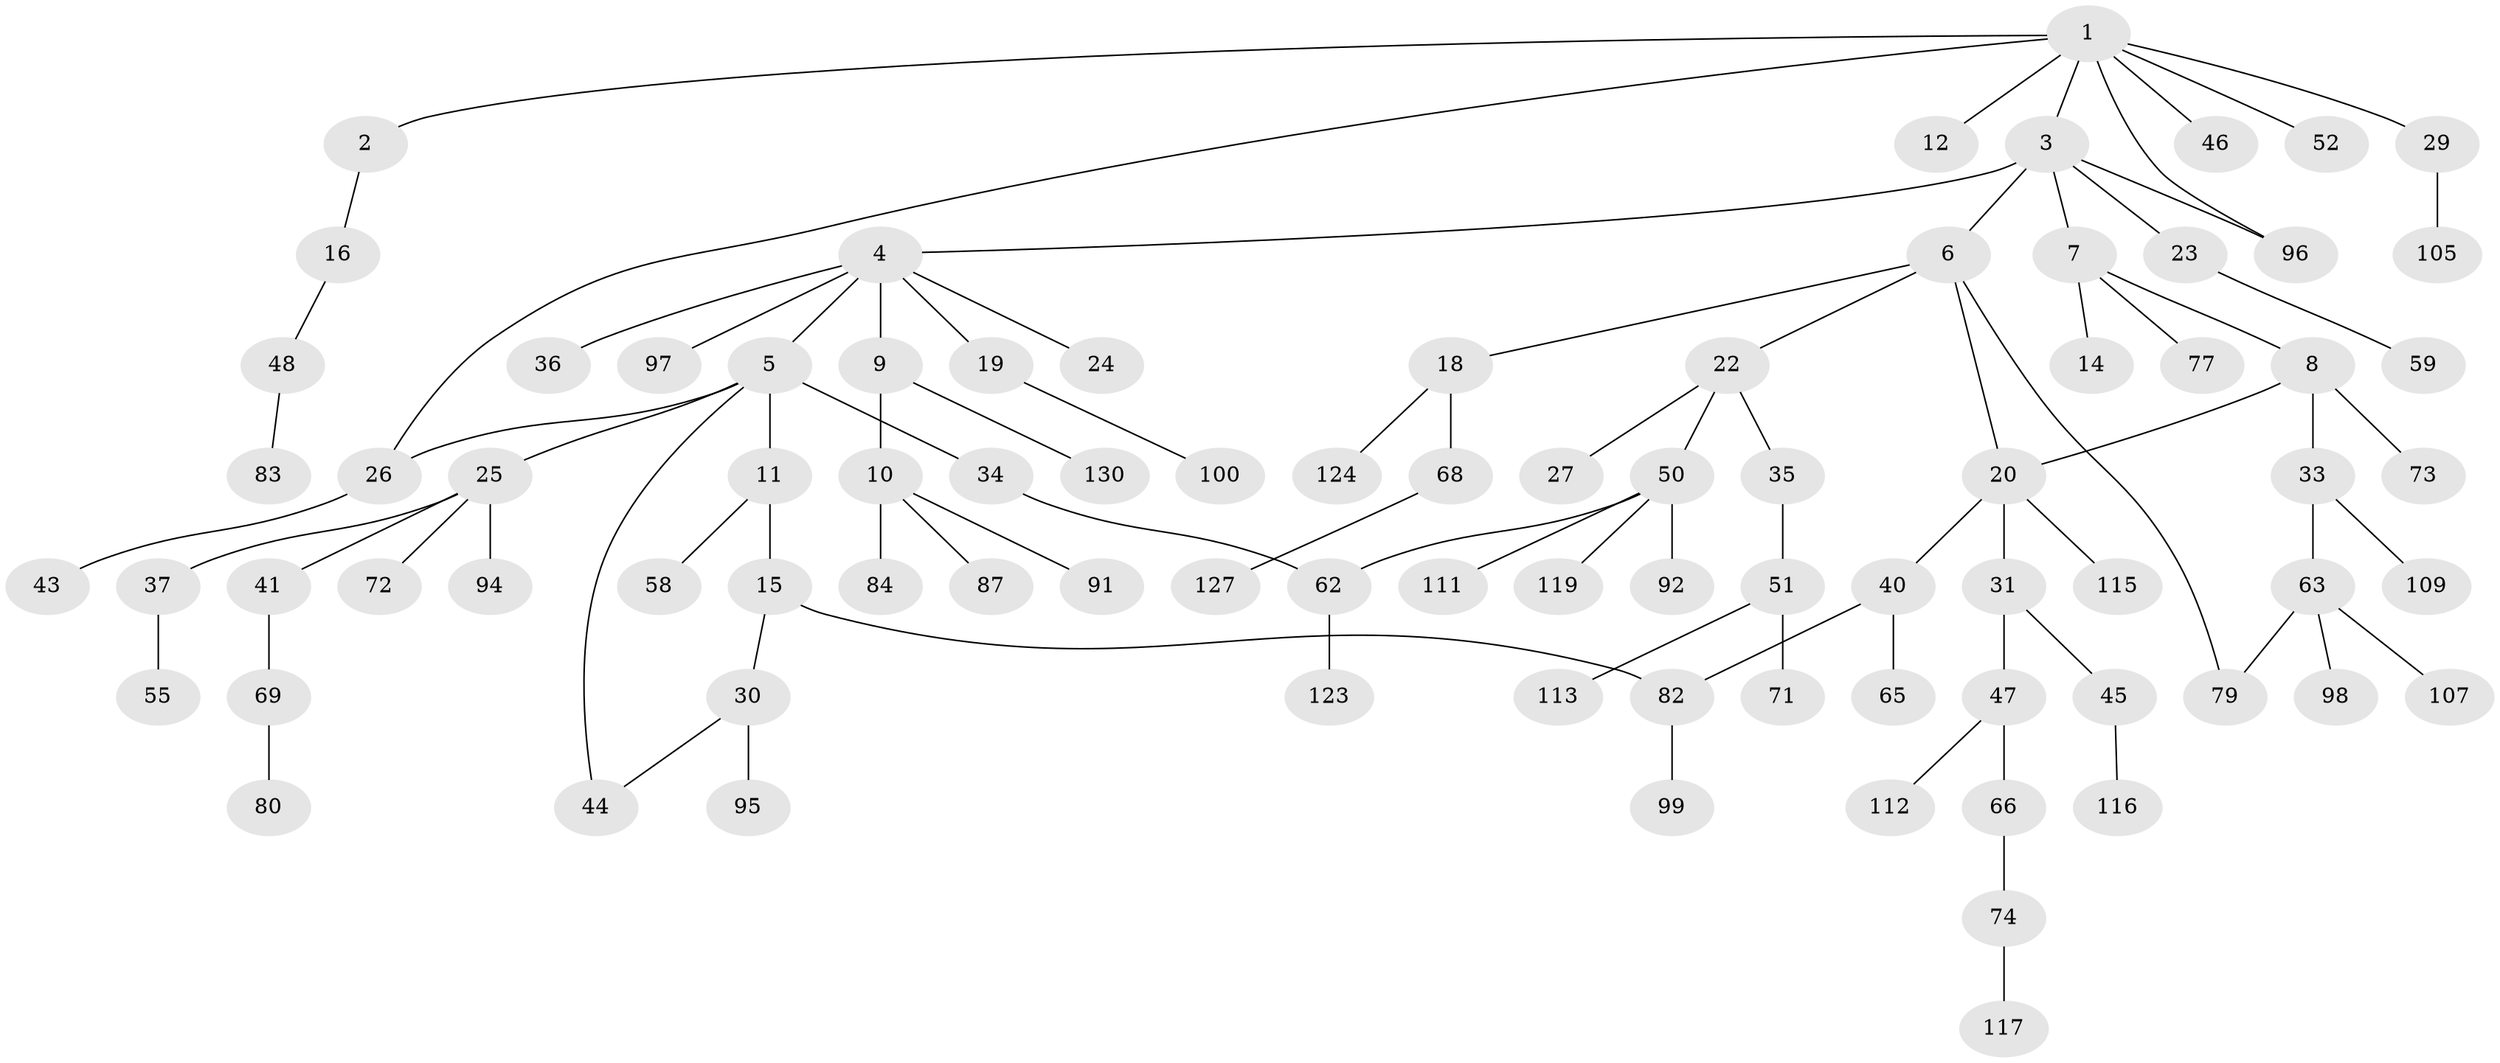 // Generated by graph-tools (version 1.1) at 2025/23/03/03/25 07:23:30]
// undirected, 86 vertices, 92 edges
graph export_dot {
graph [start="1"]
  node [color=gray90,style=filled];
  1 [super="+42"];
  2 [super="+13"];
  3;
  4 [super="+17"];
  5 [super="+21"];
  6 [super="+122"];
  7 [super="+32"];
  8 [super="+126"];
  9;
  10 [super="+38"];
  11 [super="+125"];
  12;
  14 [super="+54"];
  15;
  16 [super="+53"];
  18 [super="+39"];
  19 [super="+64"];
  20 [super="+86"];
  22;
  23 [super="+106"];
  24 [super="+101"];
  25 [super="+28"];
  26 [super="+70"];
  27 [super="+75"];
  29 [super="+93"];
  30 [super="+104"];
  31 [super="+56"];
  33 [super="+49"];
  34 [super="+89"];
  35;
  36 [super="+131"];
  37 [super="+121"];
  40 [super="+60"];
  41 [super="+67"];
  43;
  44 [super="+76"];
  45 [super="+88"];
  46;
  47 [super="+57"];
  48 [super="+61"];
  50 [super="+114"];
  51 [super="+90"];
  52;
  55;
  58;
  59 [super="+110"];
  62 [super="+128"];
  63 [super="+103"];
  65;
  66;
  68 [super="+108"];
  69 [super="+78"];
  71;
  72;
  73;
  74 [super="+81"];
  77 [super="+85"];
  79 [super="+102"];
  80;
  82 [super="+118"];
  83;
  84;
  87 [super="+129"];
  91 [super="+120"];
  92;
  94;
  95;
  96;
  97;
  98;
  99;
  100;
  105;
  107;
  109;
  111;
  112;
  113;
  115;
  116;
  117;
  119;
  123;
  124;
  127;
  130;
  1 -- 2;
  1 -- 3;
  1 -- 12;
  1 -- 29;
  1 -- 46;
  1 -- 96;
  1 -- 26;
  1 -- 52;
  2 -- 16;
  3 -- 4;
  3 -- 6;
  3 -- 7;
  3 -- 23;
  3 -- 96;
  4 -- 5;
  4 -- 9;
  4 -- 24;
  4 -- 36;
  4 -- 97;
  4 -- 19;
  5 -- 11;
  5 -- 25;
  5 -- 26;
  5 -- 34;
  5 -- 44;
  6 -- 18;
  6 -- 20;
  6 -- 22;
  6 -- 79;
  7 -- 8;
  7 -- 14;
  7 -- 77;
  8 -- 33;
  8 -- 73;
  8 -- 20;
  9 -- 10;
  9 -- 130;
  10 -- 87;
  10 -- 91;
  10 -- 84;
  11 -- 15;
  11 -- 58;
  15 -- 30;
  15 -- 82;
  16 -- 48;
  18 -- 68;
  18 -- 124;
  19 -- 100;
  20 -- 31;
  20 -- 40;
  20 -- 115;
  22 -- 27;
  22 -- 35;
  22 -- 50;
  23 -- 59;
  25 -- 41;
  25 -- 94;
  25 -- 72;
  25 -- 37;
  26 -- 43;
  29 -- 105;
  30 -- 44;
  30 -- 95;
  31 -- 45;
  31 -- 47;
  33 -- 109;
  33 -- 63;
  34 -- 62;
  35 -- 51;
  37 -- 55;
  40 -- 65;
  40 -- 82;
  41 -- 69;
  45 -- 116;
  47 -- 112;
  47 -- 66;
  48 -- 83;
  50 -- 92;
  50 -- 111;
  50 -- 119;
  50 -- 62;
  51 -- 71;
  51 -- 113;
  62 -- 123;
  63 -- 98;
  63 -- 107;
  63 -- 79;
  66 -- 74;
  68 -- 127;
  69 -- 80;
  74 -- 117;
  82 -- 99;
}
